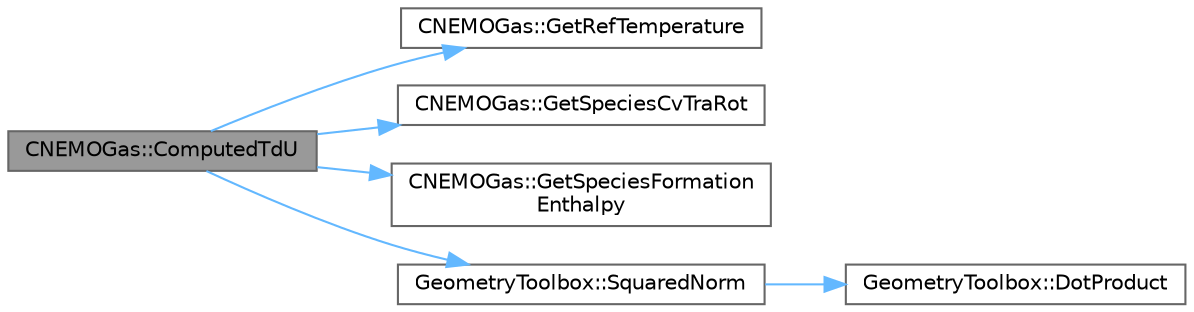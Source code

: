 digraph "CNEMOGas::ComputedTdU"
{
 // LATEX_PDF_SIZE
  bgcolor="transparent";
  edge [fontname=Helvetica,fontsize=10,labelfontname=Helvetica,labelfontsize=10];
  node [fontname=Helvetica,fontsize=10,shape=box,height=0.2,width=0.4];
  rankdir="LR";
  Node1 [id="Node000001",label="CNEMOGas::ComputedTdU",height=0.2,width=0.4,color="gray40", fillcolor="grey60", style="filled", fontcolor="black",tooltip="Compute derivative of temperature w.r.t. conservative variables."];
  Node1 -> Node2 [id="edge1_Node000001_Node000002",color="steelblue1",style="solid",tooltip=" "];
  Node2 [id="Node000002",label="CNEMOGas::GetRefTemperature",height=0.2,width=0.4,color="grey40", fillcolor="white", style="filled",URL="$classCNEMOGas.html#acfac10e95aaae9915d3e237b45c59277",tooltip="Get reference temperature."];
  Node1 -> Node3 [id="edge2_Node000001_Node000003",color="steelblue1",style="solid",tooltip=" "];
  Node3 [id="Node000003",label="CNEMOGas::GetSpeciesCvTraRot",height=0.2,width=0.4,color="grey40", fillcolor="white", style="filled",URL="$classCNEMOGas.html#a64c576983c3bde14d2793a30a8337273",tooltip="Get species T-R specific heats at constant volume."];
  Node1 -> Node4 [id="edge3_Node000001_Node000004",color="steelblue1",style="solid",tooltip=" "];
  Node4 [id="Node000004",label="CNEMOGas::GetSpeciesFormation\lEnthalpy",height=0.2,width=0.4,color="grey40", fillcolor="white", style="filled",URL="$classCNEMOGas.html#ab0739644a09d35d9fb385d0d0b459f77",tooltip="Get species formation enthalpy."];
  Node1 -> Node5 [id="edge4_Node000001_Node000005",color="steelblue1",style="solid",tooltip=" "];
  Node5 [id="Node000005",label="GeometryToolbox::SquaredNorm",height=0.2,width=0.4,color="grey40", fillcolor="white", style="filled",URL="$group__GeometryToolbox.html#ga98c9b9314cc6352c9bba49b8cfb4b056",tooltip=" "];
  Node5 -> Node6 [id="edge5_Node000005_Node000006",color="steelblue1",style="solid",tooltip=" "];
  Node6 [id="Node000006",label="GeometryToolbox::DotProduct",height=0.2,width=0.4,color="grey40", fillcolor="white", style="filled",URL="$group__GeometryToolbox.html#ga7ec3e1e20fab73dbf0159fe38492cc89",tooltip=" "];
}
